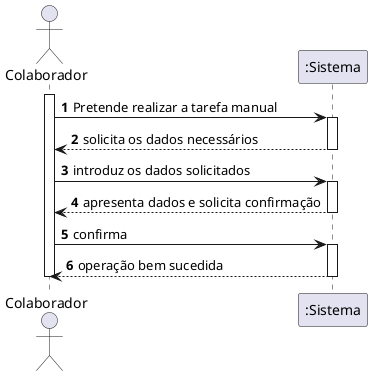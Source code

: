 @startuml
autonumber
actor "Colaborador" as COL

activate COL
COL -> ":Sistema" : Pretende realizar a tarefa manual
activate ":Sistema"
":Sistema" --> COL : solicita os dados necessários
deactivate ":Sistema"


COL -> ":Sistema" : introduz os dados solicitados
activate ":Sistema"
":Sistema" --> COL : apresenta dados e solicita confirmação
deactivate ":Sistema"

COL -> ":Sistema" : confirma
activate ":Sistema"
":Sistema" --> COL : operação bem sucedida
deactivate ":Sistema"

deactivate COL
@enduml